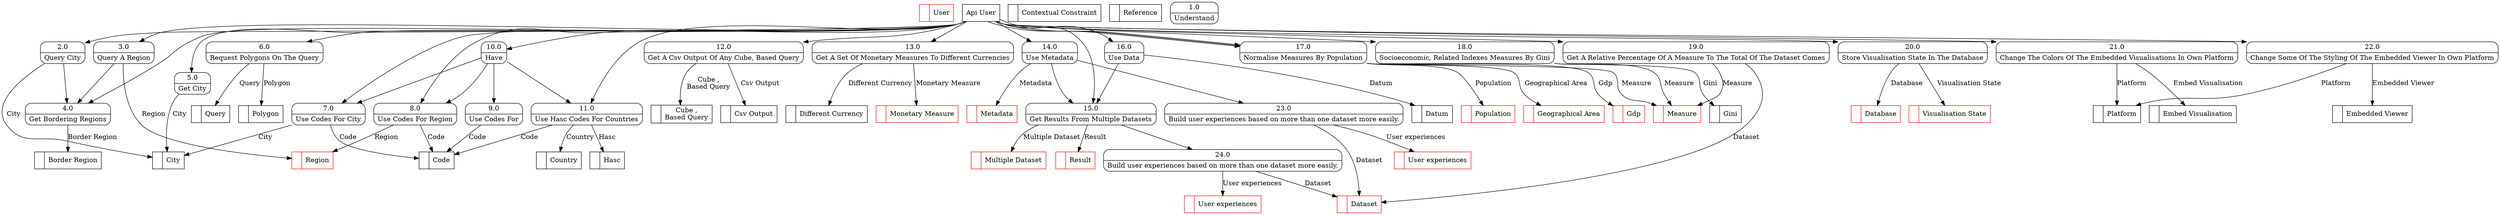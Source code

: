 digraph dfd2{ 
node[shape=record]
200 [label="<f0>  |<f1> User " color=red];
201 [label="<f0>  |<f1> City " ];
202 [label="<f0>  |<f1> Border Region " ];
203 [label="<f0>  |<f1> Region " color=red];
204 [label="<f0>  |<f1> Query " ];
205 [label="<f0>  |<f1> Polygon " ];
206 [label="<f0>  |<f1> Code " ];
207 [label="<f0>  |<f1> Country " ];
208 [label="<f0>  |<f1> Cube ,\nBased Query " ];
209 [label="<f0>  |<f1> Csv Output " ];
210 [label="<f0>  |<f1> Different Currency " ];
211 [label="<f0>  |<f1> Monetary Measure " color=red];
212 [label="<f0>  |<f1> Multiple Dataset " color=red];
213 [label="<f0>  |<f1> Result " color=red];
214 [label="<f0>  |<f1> Metadata " color=red];
215 [label="<f0>  |<f1> Datum " ];
216 [label="<f0>  |<f1> Population " color=red];
217 [label="<f0>  |<f1> Measure " color=red];
218 [label="<f0>  |<f1> Geographical Area " color=red];
219 [label="<f0>  |<f1> Gdp " color=red];
220 [label="<f0>  |<f1> Contextual Constraint " ];
221 [label="<f0>  |<f1> Dataset " color=red];
222 [label="<f0>  |<f1> Reference " ];
223 [label="<f0>  |<f1> Gini " ];
224 [label="<f0>  |<f1> Database " color=red];
225 [label="<f0>  |<f1> Visualisation State " color=red];
226 [label="<f0>  |<f1> Platform " ];
227 [label="<f0>  |<f1> Embed Visualisation " ];
228 [label="<f0>  |<f1> Embedded Viewer " ];
229 [label="<f0>  |<f1> Hasc " ];
230 [label="Api User" shape=box];
231 [label="{<f0> 1.0|<f1> Understand }" shape=Mrecord];
232 [label="{<f0> 2.0|<f1> Query City }" shape=Mrecord];
233 [label="{<f0> 3.0|<f1> Query A Region }" shape=Mrecord];
234 [label="{<f0> 4.0|<f1> Get Bordering Regions }" shape=Mrecord];
235 [label="{<f0> 5.0|<f1> Get City }" shape=Mrecord];
236 [label="{<f0> 6.0|<f1> Request Polygons On The Query }" shape=Mrecord];
237 [label="{<f0> 7.0|<f1> Use Codes For City }" shape=Mrecord];
238 [label="{<f0> 8.0|<f1> Use Codes For Region }" shape=Mrecord];
239 [label="{<f0> 9.0|<f1> Use Codes For }" shape=Mrecord];
240 [label="{<f0> 10.0|<f1> Have }" shape=Mrecord];
241 [label="{<f0> 11.0|<f1> Use Hasc Codes For Countries }" shape=Mrecord];
242 [label="{<f0> 12.0|<f1> Get A Csv Output Of Any Cube, Based Query }" shape=Mrecord];
243 [label="{<f0> 13.0|<f1> Get A Set Of Monetary Measures To Different Currencies }" shape=Mrecord];
244 [label="{<f0> 14.0|<f1> Use Metadata }" shape=Mrecord];
245 [label="{<f0> 15.0|<f1> Get Results From Multiple Datasets }" shape=Mrecord];
246 [label="{<f0> 16.0|<f1> Use Data }" shape=Mrecord];
247 [label="{<f0> 17.0|<f1> Normalise Measures By Population }" shape=Mrecord];
248 [label="{<f0> 18.0|<f1> Socioeconomic, Related Indexes Measures By Gini }" shape=Mrecord];
249 [label="{<f0> 19.0|<f1> Get A Relative Percentage Of A Measure To The Total Of The Dataset Comes }" shape=Mrecord];
250 [label="{<f0> 20.0|<f1> Store Visualisation State In The Database }" shape=Mrecord];
251 [label="{<f0> 21.0|<f1> Change The Colors Of The Embedded Visualisations In Own Platform }" shape=Mrecord];
252 [label="{<f0> 22.0|<f1> Change Some Of The Styling Of The Embedded Viewer In Own Platform }" shape=Mrecord];
23 [label="{<f0> 23.0|<f1> Build user experiences based on more than one dataset more easily. }" shape=Mrecord];
244 -> 23
1001 [label="<f0>  |<f1> User experiences " color=red];
23 -> 1001 [label="User experiences"]
23 -> 221  [label="Dataset"]
24 [label="{<f0> 24.0|<f1> Build user experiences based on more than one dataset more easily. }" shape=Mrecord];
245 -> 24
1005 [label="<f0>  |<f1> User experiences " color=red];
24 -> 1005 [label="User experiences"]
24 -> 221  [label="Dataset"]
230 -> 232
230 -> 233
230 -> 234
230 -> 235
230 -> 236
230 -> 237
230 -> 238
230 -> 240
230 -> 241
230 -> 242
230 -> 243
230 -> 244
230 -> 245
230 -> 246
230 -> 247
230 -> 247
230 -> 247
230 -> 248
230 -> 249
230 -> 250
230 -> 251
230 -> 252
232 -> 234
232 -> 201 [label="City"]
233 -> 234
233 -> 203 [label="Region"]
234 -> 202 [label="Border Region"]
235 -> 201 [label="City"]
236 -> 205 [label="Polygon"]
236 -> 204 [label="Query"]
237 -> 201 [label="City"]
237 -> 206 [label="Code"]
238 -> 206 [label="Code"]
238 -> 203 [label="Region"]
239 -> 206 [label="Code"]
240 -> 237
240 -> 238
240 -> 239
240 -> 241
241 -> 207 [label="Country"]
241 -> 206 [label="Code"]
242 -> 209 [label="Csv Output"]
242 -> 208 [label="Cube ,\nBased Query"]
243 -> 211 [label="Monetary Measure"]
243 -> 210 [label="Different Currency"]
244 -> 245
244 -> 214 [label="Metadata"]
245 -> 213 [label="Result"]
245 -> 212 [label="Multiple Dataset"]
246 -> 245
246 -> 215 [label="Datum"]
247 -> 217 [label="Measure"]
247 -> 216 [label="Population"]
247 -> 218 [label="Geographical Area"]
247 -> 219 [label="Gdp"]
248 -> 223 [label="Gini"]
248 -> 217 [label="Measure"]
249 -> 217 [label="Measure"]
249 -> 221 [label="Dataset"]
250 -> 225 [label="Visualisation State"]
250 -> 224 [label="Database"]
251 -> 227 [label="Embed Visualisation"]
251 -> 226 [label="Platform"]
252 -> 228 [label="Embedded Viewer"]
252 -> 226 [label="Platform"]
241 -> 229 [label="Hasc"]
}